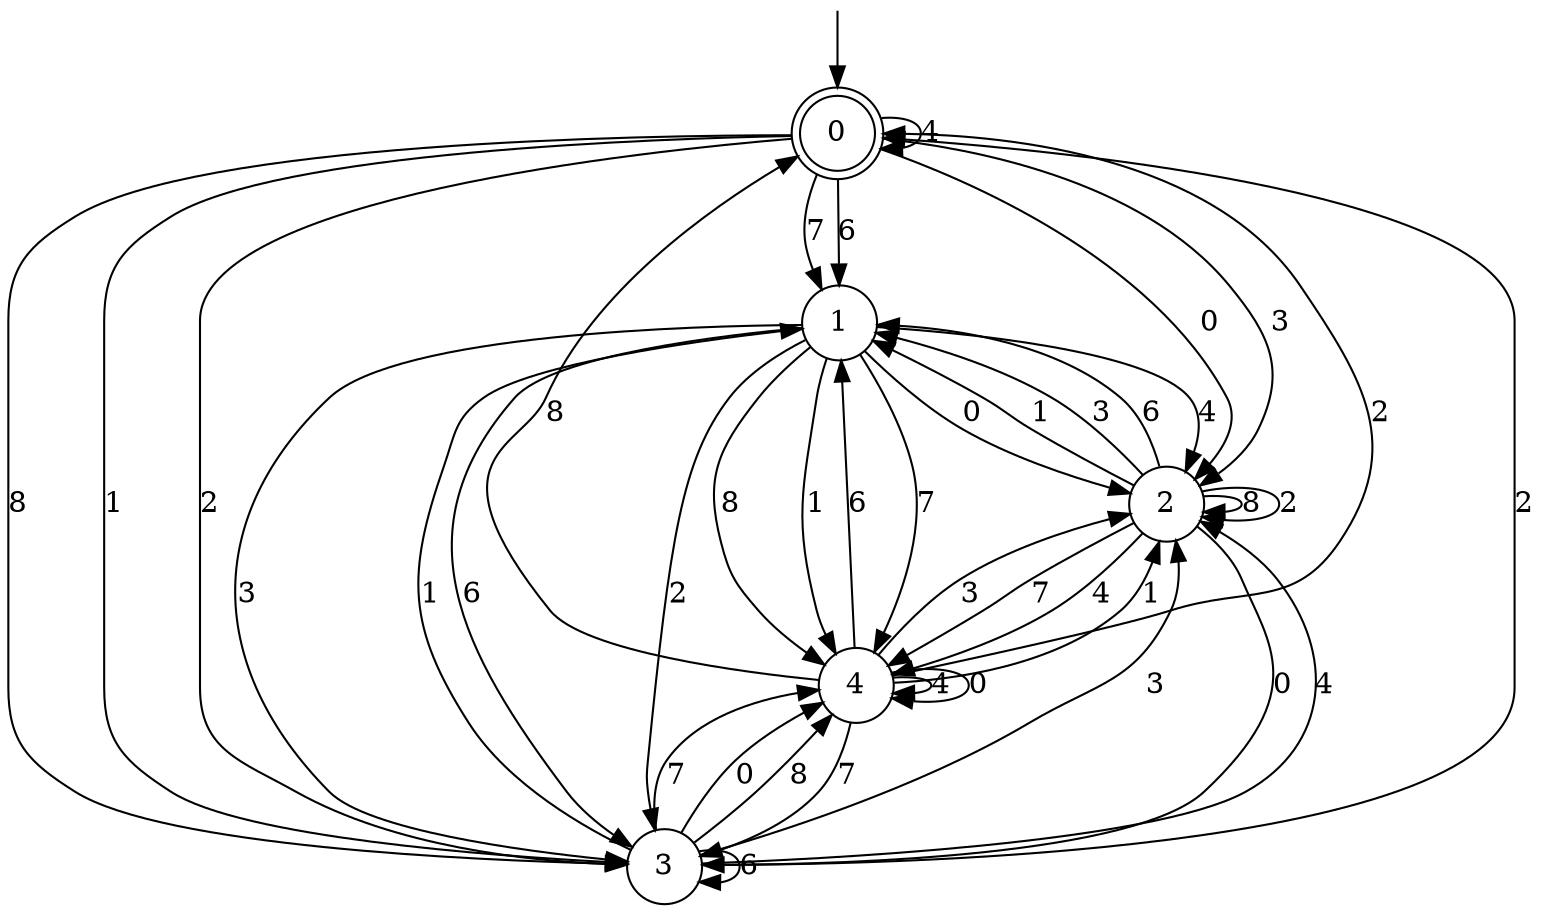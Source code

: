digraph g {

	s0 [shape="doublecircle" label="0"];
	s1 [shape="circle" label="1"];
	s2 [shape="circle" label="2"];
	s3 [shape="circle" label="3"];
	s4 [shape="circle" label="4"];
	s0 -> s1 [label="7"];
	s0 -> s0 [label="4"];
	s0 -> s2 [label="0"];
	s0 -> s3 [label="8"];
	s0 -> s3 [label="1"];
	s0 -> s2 [label="3"];
	s0 -> s1 [label="6"];
	s0 -> s3 [label="2"];
	s1 -> s4 [label="7"];
	s1 -> s2 [label="4"];
	s1 -> s2 [label="0"];
	s1 -> s4 [label="8"];
	s1 -> s4 [label="1"];
	s1 -> s3 [label="3"];
	s1 -> s3 [label="6"];
	s1 -> s3 [label="2"];
	s2 -> s4 [label="7"];
	s2 -> s4 [label="4"];
	s2 -> s3 [label="0"];
	s2 -> s2 [label="8"];
	s2 -> s1 [label="1"];
	s2 -> s1 [label="3"];
	s2 -> s1 [label="6"];
	s2 -> s2 [label="2"];
	s3 -> s4 [label="7"];
	s3 -> s2 [label="4"];
	s3 -> s4 [label="0"];
	s3 -> s4 [label="8"];
	s3 -> s1 [label="1"];
	s3 -> s2 [label="3"];
	s3 -> s3 [label="6"];
	s3 -> s0 [label="2"];
	s4 -> s3 [label="7"];
	s4 -> s4 [label="4"];
	s4 -> s4 [label="0"];
	s4 -> s0 [label="8"];
	s4 -> s2 [label="1"];
	s4 -> s2 [label="3"];
	s4 -> s1 [label="6"];
	s4 -> s0 [label="2"];

__start0 [label="" shape="none" width="0" height="0"];
__start0 -> s0;

}
